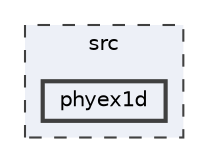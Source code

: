 digraph "/home/runner/work/phyex1d/phyex1d/src/phyex1d"
{
 // LATEX_PDF_SIZE
  bgcolor="transparent";
  edge [fontname=Helvetica,fontsize=10,labelfontname=Helvetica,labelfontsize=10];
  node [fontname=Helvetica,fontsize=10,shape=box,height=0.2,width=0.4];
  compound=true
  subgraph clusterdir_68267d1309a1af8e8297ef4c3efbcdba {
    graph [ bgcolor="#edf0f7", pencolor="grey25", label="src", fontname=Helvetica,fontsize=10 style="filled,dashed", URL="dir_68267d1309a1af8e8297ef4c3efbcdba.html",tooltip=""]
  dir_6abb0a395ffc4df65899f45b9f5e24e5 [label="phyex1d", fillcolor="#edf0f7", color="grey25", style="filled,bold", URL="dir_6abb0a395ffc4df65899f45b9f5e24e5.html",tooltip=""];
  }
}
